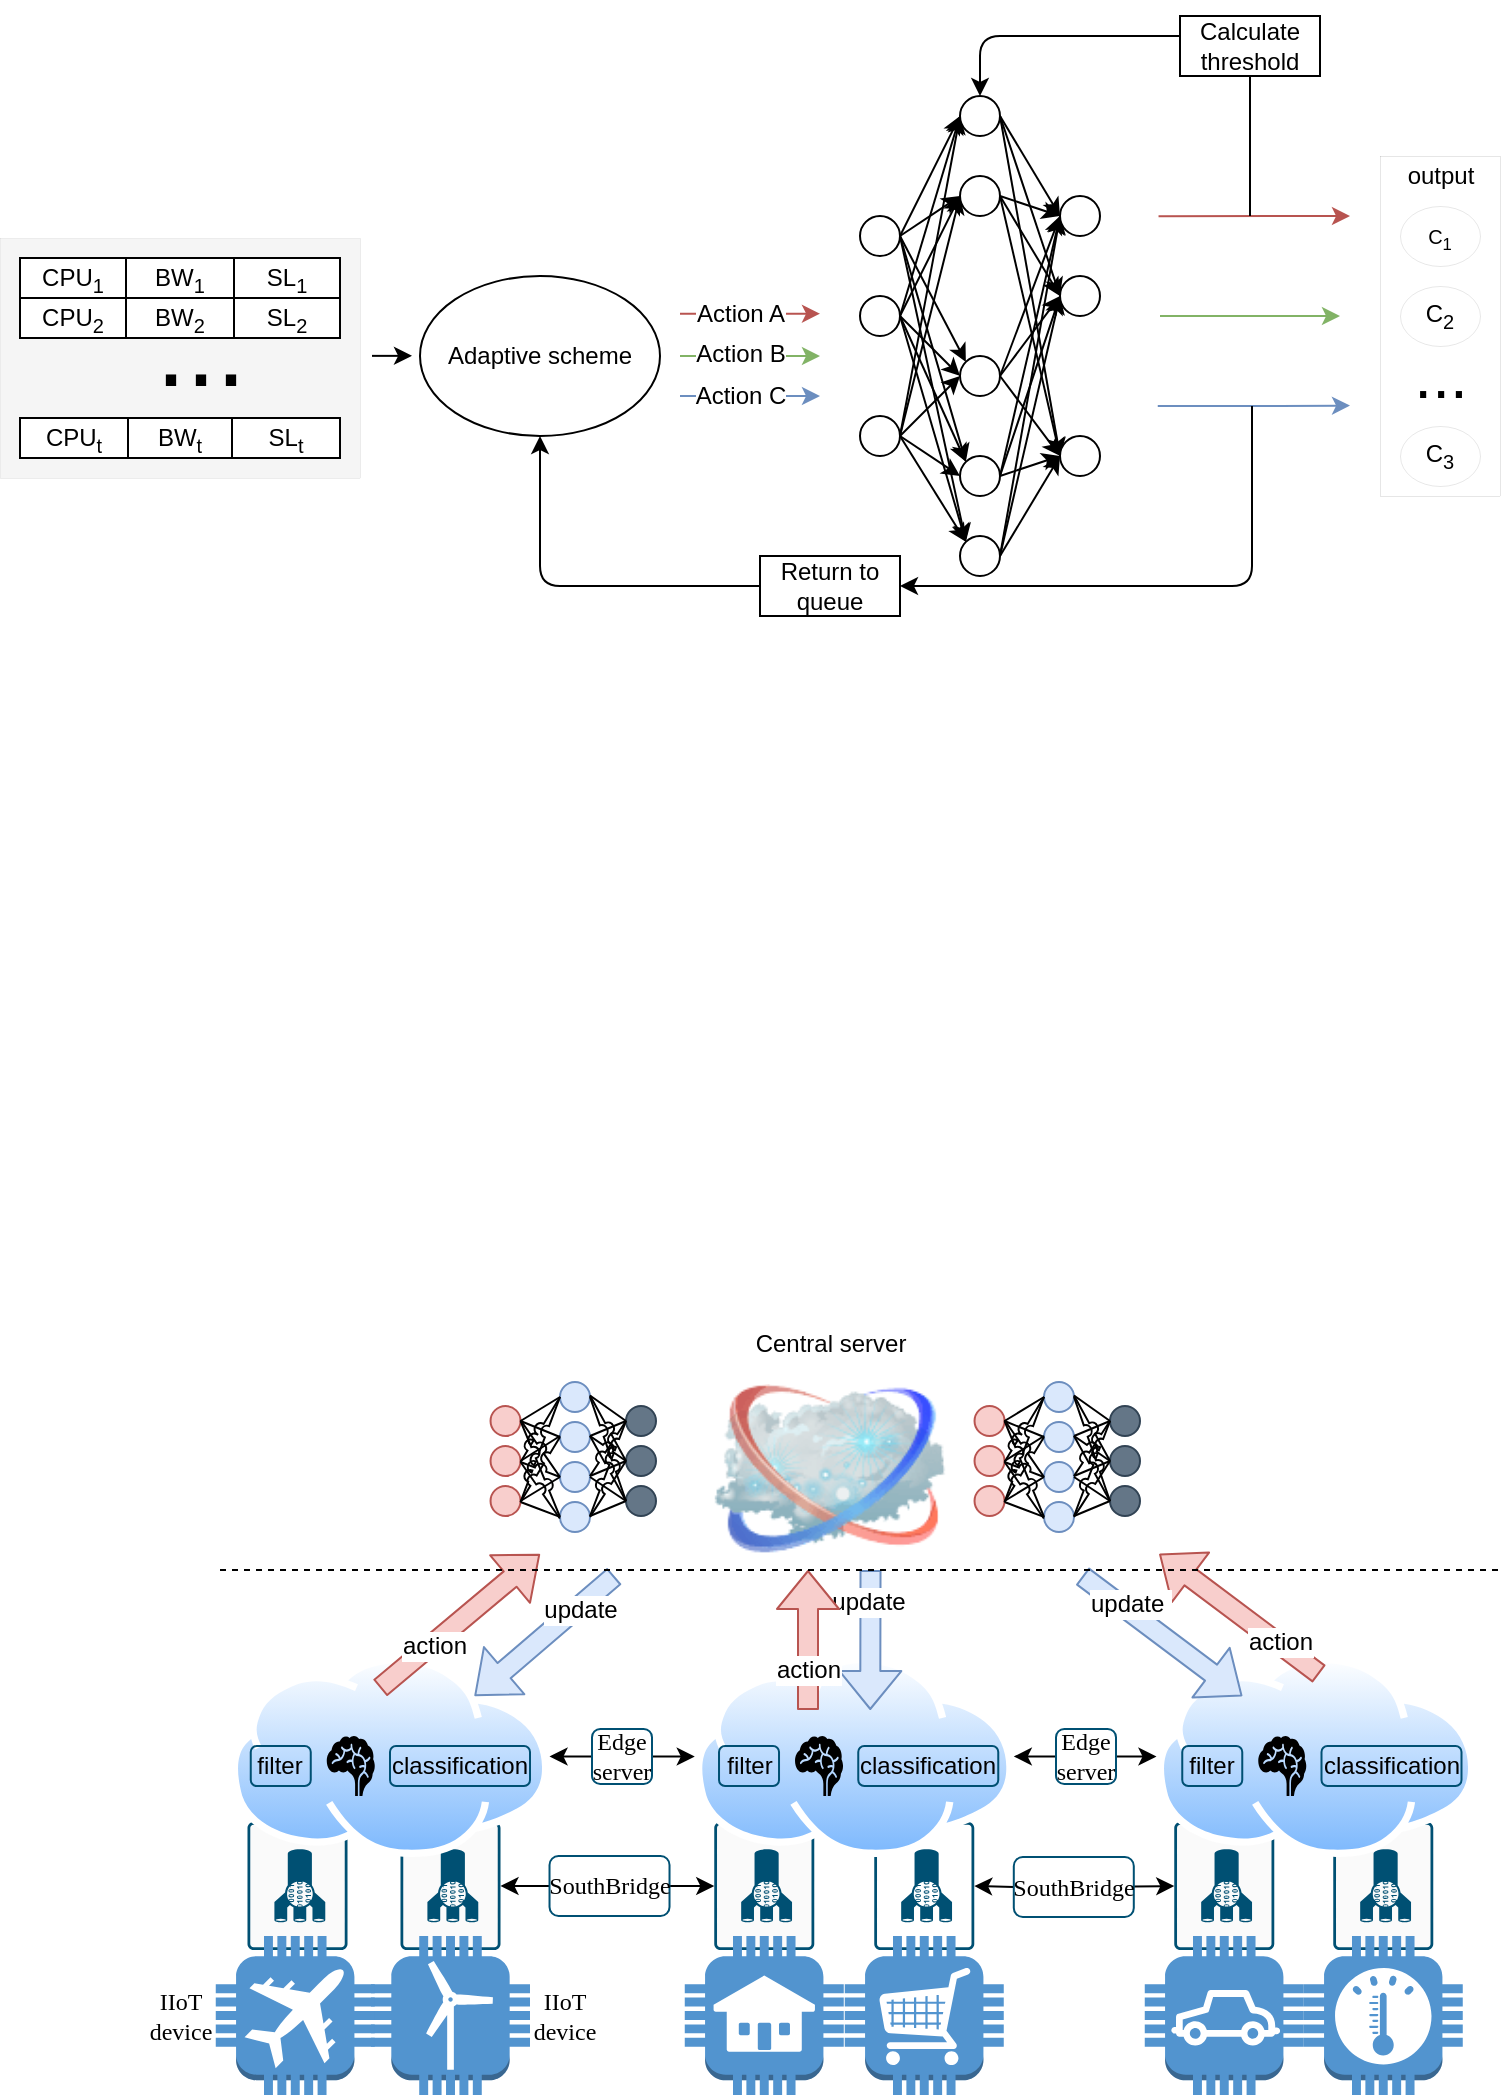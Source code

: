<mxfile>
    <diagram id="OLkbK1o3q7nJBEpYl-aO" name="第 1 页">
        <mxGraphModel dx="1216" dy="878" grid="1" gridSize="10" guides="1" tooltips="1" connect="1" arrows="1" fold="1" page="1" pageScale="1" pageWidth="827" pageHeight="1169" math="0" shadow="0">
            <root>
                <mxCell id="0"/>
                <mxCell id="1" parent="0"/>
                <mxCell id="221" value="" style="sketch=0;points=[[0.015,0.015,0],[0.985,0.015,0],[0.985,0.985,0],[0.015,0.985,0],[0.25,0,0],[0.5,0,0],[0.75,0,0],[1,0.25,0],[1,0.5,0],[1,0.75,0],[0.75,1,0],[0.5,1,0],[0.25,1,0],[0,0.75,0],[0,0.5,0],[0,0.25,0]];verticalLabelPosition=bottom;html=1;verticalAlign=top;aspect=fixed;align=center;pointerEvents=1;shape=mxgraph.cisco19.rect;prIcon=virtual_private_network_connector;fillColor=#FAFAFA;strokeColor=#005073;rotation=-90;" vertex="1" parent="1">
                    <mxGeometry x="669.63" y="1000" width="64" height="50" as="geometry"/>
                </mxCell>
                <mxCell id="222" value="" style="sketch=0;points=[[0.015,0.015,0],[0.985,0.015,0],[0.985,0.985,0],[0.015,0.985,0],[0.25,0,0],[0.5,0,0],[0.75,0,0],[1,0.25,0],[1,0.5,0],[1,0.75,0],[0.75,1,0],[0.5,1,0],[0.25,1,0],[0,0.75,0],[0,0.5,0],[0,0.25,0]];verticalLabelPosition=bottom;html=1;verticalAlign=top;aspect=fixed;align=center;pointerEvents=1;shape=mxgraph.cisco19.rect;prIcon=virtual_private_network_connector;fillColor=#FAFAFA;strokeColor=#005073;rotation=-90;" vertex="1" parent="1">
                    <mxGeometry x="590.13" y="1000" width="64" height="50" as="geometry"/>
                </mxCell>
                <mxCell id="223" value="" style="sketch=0;points=[[0.015,0.015,0],[0.985,0.015,0],[0.985,0.985,0],[0.015,0.985,0],[0.25,0,0],[0.5,0,0],[0.75,0,0],[1,0.25,0],[1,0.5,0],[1,0.75,0],[0.75,1,0],[0.5,1,0],[0.25,1,0],[0,0.75,0],[0,0.5,0],[0,0.25,0]];verticalLabelPosition=bottom;html=1;verticalAlign=top;aspect=fixed;align=center;pointerEvents=1;shape=mxgraph.cisco19.rect;prIcon=virtual_private_network_connector;fillColor=none;strokeColor=#005073;rotation=-90;" vertex="1" parent="1">
                    <mxGeometry x="440.13" y="1000" width="64" height="50" as="geometry"/>
                </mxCell>
                <mxCell id="224" value="" style="sketch=0;points=[[0.015,0.015,0],[0.985,0.015,0],[0.985,0.985,0],[0.015,0.985,0],[0.25,0,0],[0.5,0,0],[0.75,0,0],[1,0.25,0],[1,0.5,0],[1,0.75,0],[0.75,1,0],[0.5,1,0],[0.25,1,0],[0,0.75,0],[0,0.5,0],[0,0.25,0]];verticalLabelPosition=bottom;html=1;verticalAlign=top;aspect=fixed;align=center;pointerEvents=1;shape=mxgraph.cisco19.rect;prIcon=virtual_private_network_connector;fillColor=#FAFAFA;strokeColor=#005073;rotation=-90;" vertex="1" parent="1">
                    <mxGeometry x="360.13" y="1000" width="64" height="50" as="geometry"/>
                </mxCell>
                <mxCell id="326" value="" style="sketch=0;points=[[0.015,0.015,0],[0.985,0.015,0],[0.985,0.985,0],[0.015,0.985,0],[0.25,0,0],[0.5,0,0],[0.75,0,0],[1,0.25,0],[1,0.5,0],[1,0.75,0],[0.75,1,0],[0.5,1,0],[0.25,1,0],[0,0.75,0],[0,0.5,0],[0,0.25,0]];verticalLabelPosition=bottom;html=1;verticalAlign=top;aspect=fixed;align=center;pointerEvents=1;shape=mxgraph.cisco19.rect;prIcon=virtual_private_network_connector;fillColor=#FAFAFA;strokeColor=#005073;rotation=-90;" vertex="1" parent="1">
                    <mxGeometry x="126.75" y="1000" width="64" height="50" as="geometry"/>
                </mxCell>
                <mxCell id="327" value="" style="sketch=0;points=[[0.015,0.015,0],[0.985,0.015,0],[0.985,0.985,0],[0.015,0.985,0],[0.25,0,0],[0.5,0,0],[0.75,0,0],[1,0.25,0],[1,0.5,0],[1,0.75,0],[0.75,1,0],[0.5,1,0],[0.25,1,0],[0,0.75,0],[0,0.5,0],[0,0.25,0]];verticalLabelPosition=bottom;html=1;verticalAlign=top;aspect=fixed;align=center;pointerEvents=1;shape=mxgraph.cisco19.rect;prIcon=virtual_private_network_connector;fillColor=#FAFAFA;strokeColor=#005073;rotation=-90;" vertex="1" parent="1">
                    <mxGeometry x="203.25" y="1000" width="64" height="50" as="geometry"/>
                </mxCell>
                <mxCell id="80" value="" style="endArrow=classic;html=1;fillColor=#dae8fc;strokeColor=#6c8ebf;startArrow=none;exitX=0.888;exitY=0.955;exitDx=0;exitDy=0;exitPerimeter=0;" parent="1" edge="1">
                    <mxGeometry width="50" height="50" relative="1" as="geometry">
                        <mxPoint x="588.88" y="285.05" as="sourcePoint"/>
                        <mxPoint x="685" y="284.8" as="targetPoint"/>
                        <Array as="points">
                            <mxPoint x="640" y="285"/>
                        </Array>
                    </mxGeometry>
                </mxCell>
                <mxCell id="120" value="" style="rounded=0;whiteSpace=wrap;html=1;fontSize=12;strokeWidth=0;fillColor=#f5f5f5;fontColor=#333333;strokeColor=#666666;" parent="1" vertex="1">
                    <mxGeometry x="10" y="201" width="180" height="120" as="geometry"/>
                </mxCell>
                <mxCell id="12" value="" style="endArrow=classic;html=1;fillColor=#f8cecc;strokeColor=#b85450;" parent="1" edge="1">
                    <mxGeometry width="50" height="50" relative="1" as="geometry">
                        <mxPoint x="350" y="238.82" as="sourcePoint"/>
                        <mxPoint x="420" y="238.82" as="targetPoint"/>
                    </mxGeometry>
                </mxCell>
                <mxCell id="114" value="Action A" style="edgeLabel;html=1;align=center;verticalAlign=middle;resizable=0;points=[];fontSize=12;" parent="12" vertex="1" connectable="0">
                    <mxGeometry x="-0.136" relative="1" as="geometry">
                        <mxPoint as="offset"/>
                    </mxGeometry>
                </mxCell>
                <mxCell id="36" style="edgeStyle=none;html=1;exitX=1;exitY=0.5;exitDx=0;exitDy=0;entryX=0;entryY=0.5;entryDx=0;entryDy=0;strokeWidth=1;" parent="1" source="13" target="18" edge="1">
                    <mxGeometry relative="1" as="geometry"/>
                </mxCell>
                <mxCell id="37" style="edgeStyle=none;html=1;exitX=1;exitY=0.5;exitDx=0;exitDy=0;entryX=0;entryY=0.5;entryDx=0;entryDy=0;strokeWidth=1;" parent="1" source="13" target="17" edge="1">
                    <mxGeometry relative="1" as="geometry"/>
                </mxCell>
                <mxCell id="38" style="edgeStyle=none;html=1;exitX=1;exitY=0.5;exitDx=0;exitDy=0;entryX=0;entryY=0;entryDx=0;entryDy=0;strokeWidth=1;" parent="1" source="13" target="19" edge="1">
                    <mxGeometry relative="1" as="geometry"/>
                </mxCell>
                <mxCell id="39" style="edgeStyle=none;html=1;exitX=1;exitY=0.5;exitDx=0;exitDy=0;entryX=0;entryY=0;entryDx=0;entryDy=0;strokeWidth=1;" parent="1" source="13" target="20" edge="1">
                    <mxGeometry relative="1" as="geometry"/>
                </mxCell>
                <mxCell id="40" style="edgeStyle=none;html=1;exitX=1;exitY=0.5;exitDx=0;exitDy=0;entryX=0;entryY=0;entryDx=0;entryDy=0;strokeWidth=1;" parent="1" source="13" target="21" edge="1">
                    <mxGeometry relative="1" as="geometry"/>
                </mxCell>
                <mxCell id="13" value="" style="ellipse;whiteSpace=wrap;html=1;aspect=fixed;" parent="1" vertex="1">
                    <mxGeometry x="440" y="190" width="20" height="20" as="geometry"/>
                </mxCell>
                <mxCell id="41" style="edgeStyle=none;html=1;exitX=1;exitY=0.5;exitDx=0;exitDy=0;strokeWidth=1;" parent="1" source="14" edge="1">
                    <mxGeometry relative="1" as="geometry">
                        <mxPoint x="490" y="140.0" as="targetPoint"/>
                    </mxGeometry>
                </mxCell>
                <mxCell id="42" style="edgeStyle=none;html=1;exitX=1;exitY=0.5;exitDx=0;exitDy=0;strokeWidth=1;" parent="1" source="14" edge="1">
                    <mxGeometry relative="1" as="geometry">
                        <mxPoint x="490" y="180.0" as="targetPoint"/>
                    </mxGeometry>
                </mxCell>
                <mxCell id="43" style="edgeStyle=none;html=1;exitX=1;exitY=0.5;exitDx=0;exitDy=0;entryX=0;entryY=0.5;entryDx=0;entryDy=0;strokeWidth=1;" parent="1" source="14" target="19" edge="1">
                    <mxGeometry relative="1" as="geometry"/>
                </mxCell>
                <mxCell id="44" style="edgeStyle=none;html=1;exitX=1;exitY=0.5;exitDx=0;exitDy=0;entryX=0;entryY=0;entryDx=0;entryDy=0;strokeWidth=1;" parent="1" source="14" target="20" edge="1">
                    <mxGeometry relative="1" as="geometry"/>
                </mxCell>
                <mxCell id="45" style="edgeStyle=none;html=1;exitX=1;exitY=0.5;exitDx=0;exitDy=0;entryX=0;entryY=0;entryDx=0;entryDy=0;strokeWidth=1;" parent="1" source="14" target="21" edge="1">
                    <mxGeometry relative="1" as="geometry"/>
                </mxCell>
                <mxCell id="14" value="" style="ellipse;whiteSpace=wrap;html=1;aspect=fixed;" parent="1" vertex="1">
                    <mxGeometry x="440" y="230" width="20" height="20" as="geometry"/>
                </mxCell>
                <mxCell id="47" style="edgeStyle=none;html=1;exitX=1;exitY=0.5;exitDx=0;exitDy=0;entryX=0;entryY=0.5;entryDx=0;entryDy=0;strokeWidth=1;" parent="1" source="15" target="18" edge="1">
                    <mxGeometry relative="1" as="geometry"/>
                </mxCell>
                <mxCell id="49" style="edgeStyle=none;html=1;exitX=1;exitY=0.5;exitDx=0;exitDy=0;strokeWidth=1;" parent="1" source="15" edge="1">
                    <mxGeometry relative="1" as="geometry">
                        <mxPoint x="490" y="180.0" as="targetPoint"/>
                    </mxGeometry>
                </mxCell>
                <mxCell id="50" style="edgeStyle=none;html=1;exitX=1;exitY=0.5;exitDx=0;exitDy=0;entryX=0;entryY=0.5;entryDx=0;entryDy=0;strokeWidth=1;" parent="1" source="15" target="19" edge="1">
                    <mxGeometry relative="1" as="geometry"/>
                </mxCell>
                <mxCell id="51" style="edgeStyle=none;html=1;exitX=1;exitY=0.5;exitDx=0;exitDy=0;entryX=0;entryY=0.5;entryDx=0;entryDy=0;strokeWidth=1;" parent="1" source="15" target="20" edge="1">
                    <mxGeometry relative="1" as="geometry"/>
                </mxCell>
                <mxCell id="52" style="edgeStyle=none;html=1;exitX=1;exitY=0.5;exitDx=0;exitDy=0;entryX=0;entryY=0;entryDx=0;entryDy=0;strokeWidth=1;" parent="1" source="15" target="21" edge="1">
                    <mxGeometry relative="1" as="geometry"/>
                </mxCell>
                <mxCell id="15" value="" style="ellipse;whiteSpace=wrap;html=1;aspect=fixed;" parent="1" vertex="1">
                    <mxGeometry x="440" y="290" width="20" height="20" as="geometry"/>
                </mxCell>
                <mxCell id="54" style="edgeStyle=none;html=1;exitX=1;exitY=0.5;exitDx=0;exitDy=0;strokeWidth=1;" parent="1" source="17" edge="1">
                    <mxGeometry relative="1" as="geometry">
                        <mxPoint x="540" y="190.0" as="targetPoint"/>
                    </mxGeometry>
                </mxCell>
                <mxCell id="59" style="edgeStyle=none;html=1;exitX=1;exitY=0.5;exitDx=0;exitDy=0;strokeWidth=1;" parent="1" source="17" edge="1">
                    <mxGeometry relative="1" as="geometry">
                        <mxPoint x="540" y="230" as="targetPoint"/>
                    </mxGeometry>
                </mxCell>
                <mxCell id="64" style="edgeStyle=none;html=1;exitX=1;exitY=0.5;exitDx=0;exitDy=0;strokeWidth=1;" parent="1" source="17" edge="1">
                    <mxGeometry relative="1" as="geometry">
                        <mxPoint x="540" y="310" as="targetPoint"/>
                    </mxGeometry>
                </mxCell>
                <mxCell id="17" value="" style="ellipse;whiteSpace=wrap;html=1;aspect=fixed;" parent="1" vertex="1">
                    <mxGeometry x="490" y="170" width="20" height="20" as="geometry"/>
                </mxCell>
                <mxCell id="53" style="edgeStyle=none;html=1;exitX=1;exitY=0.5;exitDx=0;exitDy=0;entryX=0;entryY=0.5;entryDx=0;entryDy=0;strokeWidth=1;" parent="1" source="18" target="22" edge="1">
                    <mxGeometry relative="1" as="geometry"/>
                </mxCell>
                <mxCell id="58" style="edgeStyle=none;html=1;exitX=1;exitY=0.5;exitDx=0;exitDy=0;entryX=0;entryY=0.5;entryDx=0;entryDy=0;strokeWidth=1;" parent="1" source="18" target="23" edge="1">
                    <mxGeometry relative="1" as="geometry"/>
                </mxCell>
                <mxCell id="63" style="edgeStyle=none;html=1;exitX=1;exitY=0.5;exitDx=0;exitDy=0;entryX=0;entryY=0.5;entryDx=0;entryDy=0;strokeWidth=1;" parent="1" source="18" target="24" edge="1">
                    <mxGeometry relative="1" as="geometry"/>
                </mxCell>
                <mxCell id="18" value="" style="ellipse;whiteSpace=wrap;html=1;aspect=fixed;" parent="1" vertex="1">
                    <mxGeometry x="490" y="130" width="20" height="20" as="geometry"/>
                </mxCell>
                <mxCell id="55" style="edgeStyle=none;html=1;exitX=1;exitY=0.5;exitDx=0;exitDy=0;entryX=0;entryY=0.5;entryDx=0;entryDy=0;strokeWidth=1;" parent="1" source="19" target="22" edge="1">
                    <mxGeometry relative="1" as="geometry"/>
                </mxCell>
                <mxCell id="60" style="edgeStyle=none;html=1;exitX=1;exitY=0.5;exitDx=0;exitDy=0;entryX=0;entryY=0.5;entryDx=0;entryDy=0;strokeWidth=1;" parent="1" source="19" target="23" edge="1">
                    <mxGeometry relative="1" as="geometry"/>
                </mxCell>
                <mxCell id="65" style="edgeStyle=none;html=1;exitX=1;exitY=0.5;exitDx=0;exitDy=0;strokeWidth=1;" parent="1" source="19" edge="1">
                    <mxGeometry relative="1" as="geometry">
                        <mxPoint x="540" y="310" as="targetPoint"/>
                    </mxGeometry>
                </mxCell>
                <mxCell id="19" value="" style="ellipse;whiteSpace=wrap;html=1;aspect=fixed;" parent="1" vertex="1">
                    <mxGeometry x="490" y="260" width="20" height="20" as="geometry"/>
                </mxCell>
                <mxCell id="56" style="edgeStyle=none;html=1;exitX=1;exitY=0.5;exitDx=0;exitDy=0;strokeWidth=1;" parent="1" source="20" edge="1">
                    <mxGeometry relative="1" as="geometry">
                        <mxPoint x="540" y="190.0" as="targetPoint"/>
                    </mxGeometry>
                </mxCell>
                <mxCell id="61" style="edgeStyle=none;html=1;exitX=1;exitY=0.5;exitDx=0;exitDy=0;strokeWidth=1;" parent="1" source="20" edge="1">
                    <mxGeometry relative="1" as="geometry">
                        <mxPoint x="540" y="230" as="targetPoint"/>
                    </mxGeometry>
                </mxCell>
                <mxCell id="66" style="edgeStyle=none;html=1;exitX=1;exitY=0.5;exitDx=0;exitDy=0;strokeWidth=1;" parent="1" source="20" edge="1">
                    <mxGeometry relative="1" as="geometry">
                        <mxPoint x="540" y="310" as="targetPoint"/>
                    </mxGeometry>
                </mxCell>
                <mxCell id="20" value="" style="ellipse;whiteSpace=wrap;html=1;aspect=fixed;" parent="1" vertex="1">
                    <mxGeometry x="490" y="310" width="20" height="20" as="geometry"/>
                </mxCell>
                <mxCell id="57" style="edgeStyle=none;html=1;exitX=1;exitY=0.5;exitDx=0;exitDy=0;entryX=0;entryY=0.5;entryDx=0;entryDy=0;strokeWidth=1;" parent="1" source="21" target="22" edge="1">
                    <mxGeometry relative="1" as="geometry"/>
                </mxCell>
                <mxCell id="62" style="edgeStyle=none;html=1;exitX=1;exitY=0.5;exitDx=0;exitDy=0;strokeWidth=1;" parent="1" source="21" edge="1">
                    <mxGeometry relative="1" as="geometry">
                        <mxPoint x="540" y="230" as="targetPoint"/>
                    </mxGeometry>
                </mxCell>
                <mxCell id="67" style="edgeStyle=none;html=1;exitX=1;exitY=0.5;exitDx=0;exitDy=0;strokeWidth=1;" parent="1" source="21" edge="1">
                    <mxGeometry relative="1" as="geometry">
                        <mxPoint x="540" y="310" as="targetPoint"/>
                    </mxGeometry>
                </mxCell>
                <mxCell id="21" value="" style="ellipse;whiteSpace=wrap;html=1;aspect=fixed;" parent="1" vertex="1">
                    <mxGeometry x="490" y="350" width="20" height="20" as="geometry"/>
                </mxCell>
                <mxCell id="22" value="" style="ellipse;whiteSpace=wrap;html=1;aspect=fixed;" parent="1" vertex="1">
                    <mxGeometry x="540" y="180" width="20" height="20" as="geometry"/>
                </mxCell>
                <mxCell id="23" value="" style="ellipse;whiteSpace=wrap;html=1;aspect=fixed;" parent="1" vertex="1">
                    <mxGeometry x="540" y="220" width="20" height="20" as="geometry"/>
                </mxCell>
                <mxCell id="24" value="" style="ellipse;whiteSpace=wrap;html=1;aspect=fixed;" parent="1" vertex="1">
                    <mxGeometry x="540" y="300" width="20" height="20" as="geometry"/>
                </mxCell>
                <mxCell id="68" value="Adaptive scheme" style="ellipse;whiteSpace=wrap;html=1;" parent="1" vertex="1">
                    <mxGeometry x="220" y="220" width="120" height="80" as="geometry"/>
                </mxCell>
                <mxCell id="74" value="" style="endArrow=classic;html=1;fillColor=#d5e8d4;strokeColor=#82b366;" parent="1" edge="1">
                    <mxGeometry width="50" height="50" relative="1" as="geometry">
                        <mxPoint x="350" y="260" as="sourcePoint"/>
                        <mxPoint x="420" y="260" as="targetPoint"/>
                    </mxGeometry>
                </mxCell>
                <mxCell id="115" value="Action B" style="edgeLabel;html=1;align=center;verticalAlign=middle;resizable=0;points=[];fontSize=12;" parent="74" vertex="1" connectable="0">
                    <mxGeometry x="-0.136" y="1" relative="1" as="geometry">
                        <mxPoint as="offset"/>
                    </mxGeometry>
                </mxCell>
                <mxCell id="75" value="" style="endArrow=classic;html=1;fillColor=#dae8fc;strokeColor=#6c8ebf;" parent="1" edge="1">
                    <mxGeometry width="50" height="50" relative="1" as="geometry">
                        <mxPoint x="350" y="280" as="sourcePoint"/>
                        <mxPoint x="420" y="280" as="targetPoint"/>
                    </mxGeometry>
                </mxCell>
                <mxCell id="116" value="Action C" style="edgeLabel;html=1;align=center;verticalAlign=middle;resizable=0;points=[];fontSize=12;" parent="75" vertex="1" connectable="0">
                    <mxGeometry x="-0.143" relative="1" as="geometry">
                        <mxPoint as="offset"/>
                    </mxGeometry>
                </mxCell>
                <mxCell id="76" value="" style="endArrow=classic;html=1;fillColor=#f8cecc;strokeColor=#b85450;startArrow=none;exitX=0.927;exitY=0.092;exitDx=0;exitDy=0;exitPerimeter=0;" parent="1" edge="1">
                    <mxGeometry width="50" height="50" relative="1" as="geometry">
                        <mxPoint x="589.27" y="190.12" as="sourcePoint"/>
                        <mxPoint x="685" y="190" as="targetPoint"/>
                    </mxGeometry>
                </mxCell>
                <mxCell id="81" style="edgeStyle=none;html=1;exitX=0.5;exitY=0;exitDx=0;exitDy=0;strokeWidth=1;entryX=0.5;entryY=0;entryDx=0;entryDy=0;" parent="1" source="77" target="18" edge="1">
                    <mxGeometry relative="1" as="geometry">
                        <mxPoint x="636" y="80" as="targetPoint"/>
                        <Array as="points">
                            <mxPoint x="635" y="100"/>
                            <mxPoint x="500" y="100"/>
                        </Array>
                    </mxGeometry>
                </mxCell>
                <mxCell id="77" value="Calculate threshold" style="rounded=0;whiteSpace=wrap;html=1;" parent="1" vertex="1">
                    <mxGeometry x="600" y="90" width="70" height="30" as="geometry"/>
                </mxCell>
                <mxCell id="79" value="" style="endArrow=classic;html=1;fillColor=#d5e8d4;strokeColor=#82b366;" parent="1" edge="1">
                    <mxGeometry width="50" height="50" relative="1" as="geometry">
                        <mxPoint x="590" y="240" as="sourcePoint"/>
                        <mxPoint x="680" y="240" as="targetPoint"/>
                    </mxGeometry>
                </mxCell>
                <mxCell id="83" value="" style="shape=table;html=1;whiteSpace=wrap;startSize=0;container=1;collapsible=0;childLayout=tableLayout;" parent="1" vertex="1">
                    <mxGeometry x="20" y="211" width="160" height="40" as="geometry"/>
                </mxCell>
                <mxCell id="84" value="" style="shape=partialRectangle;html=1;whiteSpace=wrap;collapsible=0;dropTarget=0;pointerEvents=0;fillColor=none;top=0;left=0;bottom=0;right=0;points=[[0,0.5],[1,0.5]];portConstraint=eastwest;" parent="83" vertex="1">
                    <mxGeometry width="160" height="20" as="geometry"/>
                </mxCell>
                <mxCell id="85" value="CPU&lt;sub&gt;1&lt;/sub&gt;" style="shape=partialRectangle;html=1;whiteSpace=wrap;connectable=0;fillColor=none;top=0;left=0;bottom=0;right=0;overflow=hidden;pointerEvents=1;" parent="84" vertex="1">
                    <mxGeometry width="53" height="20" as="geometry">
                        <mxRectangle width="53" height="20" as="alternateBounds"/>
                    </mxGeometry>
                </mxCell>
                <mxCell id="86" value="BW&lt;sub&gt;1&lt;/sub&gt;" style="shape=partialRectangle;html=1;whiteSpace=wrap;connectable=0;fillColor=none;top=0;left=0;bottom=0;right=0;overflow=hidden;pointerEvents=1;" parent="84" vertex="1">
                    <mxGeometry x="53" width="54" height="20" as="geometry">
                        <mxRectangle width="54" height="20" as="alternateBounds"/>
                    </mxGeometry>
                </mxCell>
                <mxCell id="87" value="SL&lt;sub&gt;1&lt;/sub&gt;" style="shape=partialRectangle;html=1;whiteSpace=wrap;connectable=0;fillColor=none;top=0;left=0;bottom=0;right=0;overflow=hidden;pointerEvents=1;" parent="84" vertex="1">
                    <mxGeometry x="107" width="53" height="20" as="geometry">
                        <mxRectangle width="53" height="20" as="alternateBounds"/>
                    </mxGeometry>
                </mxCell>
                <mxCell id="88" value="" style="shape=partialRectangle;html=1;whiteSpace=wrap;collapsible=0;dropTarget=0;pointerEvents=0;fillColor=none;top=0;left=0;bottom=0;right=0;points=[[0,0.5],[1,0.5]];portConstraint=eastwest;" parent="83" vertex="1">
                    <mxGeometry y="20" width="160" height="20" as="geometry"/>
                </mxCell>
                <mxCell id="89" value="CPU&lt;sub&gt;2&lt;/sub&gt;" style="shape=partialRectangle;html=1;whiteSpace=wrap;connectable=0;fillColor=none;top=0;left=0;bottom=0;right=0;overflow=hidden;pointerEvents=1;" parent="88" vertex="1">
                    <mxGeometry width="53" height="20" as="geometry">
                        <mxRectangle width="53" height="20" as="alternateBounds"/>
                    </mxGeometry>
                </mxCell>
                <mxCell id="90" value="BW&lt;sub&gt;2&lt;/sub&gt;" style="shape=partialRectangle;html=1;whiteSpace=wrap;connectable=0;fillColor=none;top=0;left=0;bottom=0;right=0;overflow=hidden;pointerEvents=1;" parent="88" vertex="1">
                    <mxGeometry x="53" width="54" height="20" as="geometry">
                        <mxRectangle width="54" height="20" as="alternateBounds"/>
                    </mxGeometry>
                </mxCell>
                <mxCell id="91" value="SL&lt;sub&gt;2&lt;/sub&gt;" style="shape=partialRectangle;html=1;whiteSpace=wrap;connectable=0;fillColor=none;top=0;left=0;bottom=0;right=0;overflow=hidden;pointerEvents=1;" parent="88" vertex="1">
                    <mxGeometry x="107" width="53" height="20" as="geometry">
                        <mxRectangle width="53" height="20" as="alternateBounds"/>
                    </mxGeometry>
                </mxCell>
                <mxCell id="96" value="" style="shape=table;html=1;whiteSpace=wrap;startSize=0;container=1;collapsible=0;childLayout=tableLayout;" parent="1" vertex="1">
                    <mxGeometry x="20" y="291" width="160" height="20" as="geometry"/>
                </mxCell>
                <mxCell id="97" value="" style="shape=partialRectangle;html=1;whiteSpace=wrap;collapsible=0;dropTarget=0;pointerEvents=0;fillColor=none;top=0;left=0;bottom=0;right=0;points=[[0,0.5],[1,0.5]];portConstraint=eastwest;" parent="96" vertex="1">
                    <mxGeometry width="160" height="20" as="geometry"/>
                </mxCell>
                <mxCell id="98" value="CPU&lt;sub&gt;t&lt;/sub&gt;" style="shape=partialRectangle;html=1;whiteSpace=wrap;connectable=0;fillColor=none;top=0;left=0;bottom=0;right=0;overflow=hidden;pointerEvents=1;" parent="97" vertex="1">
                    <mxGeometry width="54" height="20" as="geometry">
                        <mxRectangle width="54" height="20" as="alternateBounds"/>
                    </mxGeometry>
                </mxCell>
                <mxCell id="99" value="BW&lt;sub&gt;t&lt;/sub&gt;" style="shape=partialRectangle;html=1;whiteSpace=wrap;connectable=0;fillColor=none;top=0;left=0;bottom=0;right=0;overflow=hidden;pointerEvents=1;" parent="97" vertex="1">
                    <mxGeometry x="54" width="52" height="20" as="geometry">
                        <mxRectangle width="52" height="20" as="alternateBounds"/>
                    </mxGeometry>
                </mxCell>
                <mxCell id="100" value="SL&lt;sub&gt;t&lt;/sub&gt;" style="shape=partialRectangle;html=1;whiteSpace=wrap;connectable=0;fillColor=none;top=0;left=0;bottom=0;right=0;overflow=hidden;pointerEvents=1;" parent="97" vertex="1">
                    <mxGeometry x="106" width="54" height="20" as="geometry">
                        <mxRectangle width="54" height="20" as="alternateBounds"/>
                    </mxGeometry>
                </mxCell>
                <mxCell id="109" value="..." style="text;html=1;align=center;verticalAlign=middle;resizable=0;points=[];autosize=1;strokeColor=none;fillColor=none;strokeWidth=0;fontSize=54;" parent="1" vertex="1">
                    <mxGeometry x="80" y="221" width="60" height="70" as="geometry"/>
                </mxCell>
                <mxCell id="119" value="" style="endArrow=classic;html=1;fontSize=12;strokeWidth=1;" parent="1" edge="1">
                    <mxGeometry width="50" height="50" relative="1" as="geometry">
                        <mxPoint x="196" y="259.93" as="sourcePoint"/>
                        <mxPoint x="216" y="259.93" as="targetPoint"/>
                    </mxGeometry>
                </mxCell>
                <mxCell id="121" value="" style="rounded=0;whiteSpace=wrap;html=1;fontSize=12;strokeWidth=0;" parent="1" vertex="1">
                    <mxGeometry x="700" y="160" width="60" height="170" as="geometry"/>
                </mxCell>
                <mxCell id="129" style="edgeStyle=none;html=1;exitX=0;exitY=0.5;exitDx=0;exitDy=0;entryX=0.5;entryY=1;entryDx=0;entryDy=0;fontSize=12;strokeWidth=1;" parent="1" source="117" target="68" edge="1">
                    <mxGeometry relative="1" as="geometry">
                        <Array as="points">
                            <mxPoint x="280" y="375"/>
                        </Array>
                    </mxGeometry>
                </mxCell>
                <mxCell id="117" value="Return to queue" style="rounded=0;whiteSpace=wrap;html=1;" parent="1" vertex="1">
                    <mxGeometry x="390" y="360" width="70" height="30" as="geometry"/>
                </mxCell>
                <mxCell id="127" value="" style="endArrow=none;html=1;fontSize=12;strokeWidth=1;entryX=0.5;entryY=1;entryDx=0;entryDy=0;" parent="1" target="77" edge="1">
                    <mxGeometry width="50" height="50" relative="1" as="geometry">
                        <mxPoint x="635" y="190" as="sourcePoint"/>
                        <mxPoint x="550" y="160" as="targetPoint"/>
                    </mxGeometry>
                </mxCell>
                <mxCell id="132" value="" style="endArrow=classic;html=1;fontSize=12;strokeWidth=1;entryX=1;entryY=0.5;entryDx=0;entryDy=0;" parent="1" target="117" edge="1">
                    <mxGeometry width="50" height="50" relative="1" as="geometry">
                        <mxPoint x="636" y="285" as="sourcePoint"/>
                        <mxPoint x="466" y="370" as="targetPoint"/>
                        <Array as="points">
                            <mxPoint x="636" y="375"/>
                        </Array>
                    </mxGeometry>
                </mxCell>
                <mxCell id="133" value="output" style="text;html=1;align=center;verticalAlign=middle;resizable=0;points=[];autosize=1;strokeColor=none;fillColor=none;fontSize=12;" parent="1" vertex="1">
                    <mxGeometry x="705" y="160" width="50" height="20" as="geometry"/>
                </mxCell>
                <mxCell id="134" value="&lt;span style=&quot;font-size: 10px&quot;&gt;C&lt;sub&gt;1&lt;/sub&gt;&lt;/span&gt;" style="ellipse;whiteSpace=wrap;html=1;fontSize=12;strokeWidth=0;" parent="1" vertex="1">
                    <mxGeometry x="710" y="185" width="40" height="30" as="geometry"/>
                </mxCell>
                <mxCell id="135" value="C&lt;sub&gt;2&lt;/sub&gt;" style="ellipse;whiteSpace=wrap;html=1;fontSize=12;strokeWidth=0;" parent="1" vertex="1">
                    <mxGeometry x="710" y="225" width="40" height="30" as="geometry"/>
                </mxCell>
                <mxCell id="136" value="C&lt;sub&gt;3&lt;/sub&gt;" style="ellipse;whiteSpace=wrap;html=1;fontSize=12;strokeWidth=0;" parent="1" vertex="1">
                    <mxGeometry x="710" y="295" width="40" height="30" as="geometry"/>
                </mxCell>
                <mxCell id="137" value="..." style="text;html=1;align=center;verticalAlign=middle;resizable=0;points=[];autosize=1;strokeColor=none;fillColor=none;strokeWidth=0;fontSize=32;" parent="1" vertex="1">
                    <mxGeometry x="710" y="250" width="40" height="40" as="geometry"/>
                </mxCell>
                <mxCell id="138" value="" style="image;html=1;image=img/lib/clip_art/networking/Cloud_128x128.png" vertex="1" parent="1">
                    <mxGeometry x="365.56" y="774" width="118.88" height="85" as="geometry"/>
                </mxCell>
                <mxCell id="208" value="" style="outlineConnect=0;dashed=0;verticalLabelPosition=bottom;verticalAlign=top;align=center;html=1;shape=mxgraph.aws3.windfarm;fillColor=#5294CF;gradientColor=none;fontSize=12;" vertex="1" parent="1">
                    <mxGeometry x="195.5" y="1050" width="79.5" height="79.5" as="geometry"/>
                </mxCell>
                <mxCell id="209" value="" style="outlineConnect=0;dashed=0;verticalLabelPosition=bottom;verticalAlign=top;align=center;html=1;shape=mxgraph.aws3.house;fillColor=#5294CF;gradientColor=none;fontSize=12;" vertex="1" parent="1">
                    <mxGeometry x="352.38" y="1050" width="79.5" height="79.5" as="geometry"/>
                </mxCell>
                <mxCell id="210" value="" style="outlineConnect=0;dashed=0;verticalLabelPosition=bottom;verticalAlign=top;align=center;html=1;shape=mxgraph.aws3.cart;fillColor=#5294CF;gradientColor=none;fontSize=12;" vertex="1" parent="1">
                    <mxGeometry x="432.38" y="1050" width="79.5" height="79.5" as="geometry"/>
                </mxCell>
                <mxCell id="211" value="" style="outlineConnect=0;dashed=0;verticalLabelPosition=bottom;verticalAlign=top;align=center;html=1;shape=mxgraph.aws3.car;fillColor=#5294CF;gradientColor=none;fontSize=12;" vertex="1" parent="1">
                    <mxGeometry x="582.38" y="1050" width="79.5" height="79.5" as="geometry"/>
                </mxCell>
                <mxCell id="212" value="" style="outlineConnect=0;dashed=0;verticalLabelPosition=bottom;verticalAlign=top;align=center;html=1;shape=mxgraph.aws3.travel;fillColor=#5294CF;gradientColor=none;fontSize=12;" vertex="1" parent="1">
                    <mxGeometry x="117.88" y="1050" width="79.5" height="79.5" as="geometry"/>
                </mxCell>
                <mxCell id="213" value="" style="outlineConnect=0;dashed=0;verticalLabelPosition=bottom;verticalAlign=top;align=center;html=1;shape=mxgraph.aws3.thermostat;fillColor=#5294CF;gradientColor=none;fontSize=12;" vertex="1" parent="1">
                    <mxGeometry x="661.88" y="1050" width="79.5" height="79.5" as="geometry"/>
                </mxCell>
                <mxCell id="215" value="" style="aspect=fixed;perimeter=ellipsePerimeter;html=1;align=center;shadow=0;dashed=0;spacingTop=3;image;image=img/lib/active_directory/internet_cloud.svg;fontSize=12;" vertex="1" parent="1">
                    <mxGeometry x="125.24" y="910" width="159.52" height="100.5" as="geometry"/>
                </mxCell>
                <mxCell id="216" value="" style="aspect=fixed;perimeter=ellipsePerimeter;html=1;align=center;shadow=0;dashed=0;spacingTop=3;image;image=img/lib/active_directory/internet_cloud.svg;fontSize=12;" vertex="1" parent="1">
                    <mxGeometry x="357.38" y="910" width="159.52" height="100.5" as="geometry"/>
                </mxCell>
                <mxCell id="217" value="" style="aspect=fixed;perimeter=ellipsePerimeter;html=1;align=center;shadow=0;dashed=0;spacingTop=3;image;image=img/lib/active_directory/internet_cloud.svg;fontSize=12;" vertex="1" parent="1">
                    <mxGeometry x="588.24" y="910" width="159.52" height="100.5" as="geometry"/>
                </mxCell>
                <mxCell id="228" value="" style="shape=mxgraph.signs.healthcare.brain;html=1;pointerEvents=1;fillColor=#000000;strokeColor=none;verticalLabelPosition=bottom;verticalAlign=top;align=center;fontSize=12;" vertex="1" parent="1">
                    <mxGeometry x="173.38" y="950" width="24" height="30" as="geometry"/>
                </mxCell>
                <mxCell id="237" value="" style="shape=flexArrow;endArrow=classic;html=1;fontSize=12;fillColor=#f8cecc;strokeColor=#b85450;" edge="1" parent="1">
                    <mxGeometry width="50" height="50" relative="1" as="geometry">
                        <mxPoint x="200" y="926" as="sourcePoint"/>
                        <mxPoint x="280" y="859" as="targetPoint"/>
                    </mxGeometry>
                </mxCell>
                <mxCell id="330" value="action" style="edgeLabel;html=1;align=center;verticalAlign=middle;resizable=0;points=[];fontSize=12;" vertex="1" connectable="0" parent="237">
                    <mxGeometry x="-0.345" y="-1" relative="1" as="geometry">
                        <mxPoint as="offset"/>
                    </mxGeometry>
                </mxCell>
                <mxCell id="238" value="" style="shape=flexArrow;endArrow=classic;html=1;fontSize=12;fillColor=#dae8fc;strokeColor=#6c8ebf;" edge="1" parent="1">
                    <mxGeometry width="50" height="50" relative="1" as="geometry">
                        <mxPoint x="317.25" y="870" as="sourcePoint"/>
                        <mxPoint x="247.25" y="930" as="targetPoint"/>
                    </mxGeometry>
                </mxCell>
                <mxCell id="331" value="update" style="edgeLabel;html=1;align=center;verticalAlign=middle;resizable=0;points=[];fontSize=12;" vertex="1" connectable="0" parent="238">
                    <mxGeometry x="-0.472" y="1" relative="1" as="geometry">
                        <mxPoint as="offset"/>
                    </mxGeometry>
                </mxCell>
                <mxCell id="239" value="" style="shape=flexArrow;endArrow=classic;html=1;fontSize=12;fillColor=#dae8fc;strokeColor=#6c8ebf;" edge="1" parent="1">
                    <mxGeometry width="50" height="50" relative="1" as="geometry">
                        <mxPoint x="445.26" y="867" as="sourcePoint"/>
                        <mxPoint x="445.13" y="937" as="targetPoint"/>
                    </mxGeometry>
                </mxCell>
                <mxCell id="333" value="update" style="edgeLabel;html=1;align=center;verticalAlign=middle;resizable=0;points=[];fontSize=12;" vertex="1" connectable="0" parent="239">
                    <mxGeometry x="-0.561" y="-1" relative="1" as="geometry">
                        <mxPoint as="offset"/>
                    </mxGeometry>
                </mxCell>
                <mxCell id="240" value="" style="shape=flexArrow;endArrow=classic;html=1;fontSize=12;fillColor=#f8cecc;strokeColor=#b85450;" edge="1" parent="1">
                    <mxGeometry width="50" height="50" relative="1" as="geometry">
                        <mxPoint x="414" y="937" as="sourcePoint"/>
                        <mxPoint x="414" y="867" as="targetPoint"/>
                    </mxGeometry>
                </mxCell>
                <mxCell id="332" value="action" style="edgeLabel;html=1;align=center;verticalAlign=middle;resizable=0;points=[];fontSize=12;" vertex="1" connectable="0" parent="240">
                    <mxGeometry x="-0.421" relative="1" as="geometry">
                        <mxPoint as="offset"/>
                    </mxGeometry>
                </mxCell>
                <mxCell id="241" value="" style="shape=flexArrow;endArrow=classic;html=1;fontSize=12;fillColor=#f8cecc;strokeColor=#b85450;" edge="1" parent="1">
                    <mxGeometry width="50" height="50" relative="1" as="geometry">
                        <mxPoint x="669.63" y="919" as="sourcePoint"/>
                        <mxPoint x="589.63" y="859" as="targetPoint"/>
                    </mxGeometry>
                </mxCell>
                <mxCell id="334" value="action" style="edgeLabel;html=1;align=center;verticalAlign=middle;resizable=0;points=[];fontSize=12;" vertex="1" connectable="0" parent="241">
                    <mxGeometry x="-0.501" y="-1" relative="1" as="geometry">
                        <mxPoint as="offset"/>
                    </mxGeometry>
                </mxCell>
                <mxCell id="242" value="" style="shape=flexArrow;endArrow=classic;html=1;fontSize=12;fillColor=#dae8fc;strokeColor=#6c8ebf;" edge="1" parent="1">
                    <mxGeometry width="50" height="50" relative="1" as="geometry">
                        <mxPoint x="551.13" y="870" as="sourcePoint"/>
                        <mxPoint x="631.13" y="930" as="targetPoint"/>
                    </mxGeometry>
                </mxCell>
                <mxCell id="335" value="update&amp;nbsp;" style="edgeLabel;html=1;align=center;verticalAlign=middle;resizable=0;points=[];fontSize=12;" vertex="1" connectable="0" parent="242">
                    <mxGeometry x="-0.46" y="3" relative="1" as="geometry">
                        <mxPoint as="offset"/>
                    </mxGeometry>
                </mxCell>
                <mxCell id="243" value="" style="endArrow=none;dashed=1;html=1;fontSize=12;" edge="1" parent="1">
                    <mxGeometry width="50" height="50" relative="1" as="geometry">
                        <mxPoint x="120" y="867" as="sourcePoint"/>
                        <mxPoint x="760" y="867" as="targetPoint"/>
                    </mxGeometry>
                </mxCell>
                <mxCell id="244" value="Central server" style="text;html=1;align=center;verticalAlign=middle;resizable=0;points=[];autosize=1;strokeColor=none;fillColor=none;fontSize=12;" vertex="1" parent="1">
                    <mxGeometry x="380" y="744" width="90" height="20" as="geometry"/>
                </mxCell>
                <mxCell id="245" value="" style="ellipse;whiteSpace=wrap;html=1;aspect=fixed;fontSize=12;fillColor=#f8cecc;strokeColor=#b85450;" vertex="1" parent="1">
                    <mxGeometry x="255.27" y="785" width="15" height="15" as="geometry"/>
                </mxCell>
                <mxCell id="246" value="" style="ellipse;whiteSpace=wrap;html=1;aspect=fixed;fontSize=12;fillColor=#f8cecc;strokeColor=#b85450;" vertex="1" parent="1">
                    <mxGeometry x="255.27" y="825" width="15" height="15" as="geometry"/>
                </mxCell>
                <mxCell id="247" value="" style="ellipse;whiteSpace=wrap;html=1;aspect=fixed;fontSize=12;fillColor=#f8cecc;strokeColor=#b85450;" vertex="1" parent="1">
                    <mxGeometry x="255.27" y="805" width="15" height="15" as="geometry"/>
                </mxCell>
                <mxCell id="248" value="" style="ellipse;whiteSpace=wrap;html=1;aspect=fixed;fontSize=12;fillColor=#dae8fc;strokeColor=#6c8ebf;" vertex="1" parent="1">
                    <mxGeometry x="290" y="833" width="15" height="15" as="geometry"/>
                </mxCell>
                <mxCell id="249" value="" style="ellipse;whiteSpace=wrap;html=1;aspect=fixed;fontSize=12;fillColor=#dae8fc;strokeColor=#6c8ebf;" vertex="1" parent="1">
                    <mxGeometry x="290" y="813" width="15" height="15" as="geometry"/>
                </mxCell>
                <mxCell id="250" value="" style="ellipse;whiteSpace=wrap;html=1;aspect=fixed;fontSize=12;fillColor=#dae8fc;strokeColor=#6c8ebf;" vertex="1" parent="1">
                    <mxGeometry x="290" y="793" width="15" height="15" as="geometry"/>
                </mxCell>
                <mxCell id="251" value="" style="ellipse;whiteSpace=wrap;html=1;aspect=fixed;fontSize=12;fillColor=#dae8fc;strokeColor=#6c8ebf;" vertex="1" parent="1">
                    <mxGeometry x="290" y="773" width="15" height="15" as="geometry"/>
                </mxCell>
                <mxCell id="256" value="" style="ellipse;whiteSpace=wrap;html=1;aspect=fixed;fontSize=12;fillColor=#647687;fontColor=#ffffff;strokeColor=#314354;" vertex="1" parent="1">
                    <mxGeometry x="323" y="785" width="15" height="15" as="geometry"/>
                </mxCell>
                <mxCell id="257" value="" style="ellipse;whiteSpace=wrap;html=1;aspect=fixed;fontSize=12;fillColor=#647687;fontColor=#ffffff;strokeColor=#314354;" vertex="1" parent="1">
                    <mxGeometry x="323" y="825" width="15" height="15" as="geometry"/>
                </mxCell>
                <mxCell id="258" value="" style="ellipse;whiteSpace=wrap;html=1;aspect=fixed;fontSize=12;fillColor=#647687;fontColor=#ffffff;strokeColor=#314354;" vertex="1" parent="1">
                    <mxGeometry x="323" y="805" width="15" height="15" as="geometry"/>
                </mxCell>
                <mxCell id="265" value="" style="endArrow=none;html=1;fontSize=12;strokeColor=default;entryX=0;entryY=0.5;entryDx=0;entryDy=0;exitX=1;exitY=0.5;exitDx=0;exitDy=0;" edge="1" parent="1" source="245" target="251">
                    <mxGeometry width="50" height="50" relative="1" as="geometry">
                        <mxPoint x="270.27" y="790" as="sourcePoint"/>
                        <mxPoint x="320.27" y="740" as="targetPoint"/>
                    </mxGeometry>
                </mxCell>
                <mxCell id="267" value="" style="endArrow=none;html=1;fontSize=12;strokeColor=default;exitX=1;exitY=0.5;exitDx=0;exitDy=0;" edge="1" parent="1" source="247">
                    <mxGeometry width="50" height="50" relative="1" as="geometry">
                        <mxPoint x="270.27" y="818" as="sourcePoint"/>
                        <mxPoint x="290" y="800" as="targetPoint"/>
                    </mxGeometry>
                </mxCell>
                <mxCell id="268" value="" style="endArrow=none;html=1;fontSize=12;strokeColor=default;exitX=1;exitY=0.5;exitDx=0;exitDy=0;entryX=0;entryY=0.5;entryDx=0;entryDy=0;" edge="1" parent="1" source="246" target="249">
                    <mxGeometry width="50" height="50" relative="1" as="geometry">
                        <mxPoint x="280" y="834" as="sourcePoint"/>
                        <mxPoint x="299.73" y="825" as="targetPoint"/>
                    </mxGeometry>
                </mxCell>
                <mxCell id="269" value="" style="endArrow=none;html=1;fontSize=12;strokeColor=default;entryX=0;entryY=0.5;entryDx=0;entryDy=0;exitX=1;exitY=0.5;exitDx=0;exitDy=0;" edge="1" parent="1" source="245" target="250">
                    <mxGeometry width="50" height="50" relative="1" as="geometry">
                        <mxPoint x="270.27" y="779.75" as="sourcePoint"/>
                        <mxPoint x="290.0" y="770.25" as="targetPoint"/>
                    </mxGeometry>
                </mxCell>
                <mxCell id="270" value="" style="endArrow=none;html=1;fontSize=12;strokeColor=default;entryX=0;entryY=0.5;entryDx=0;entryDy=0;" edge="1" parent="1" target="256">
                    <mxGeometry width="50" height="50" relative="1" as="geometry">
                        <mxPoint x="305" y="800" as="sourcePoint"/>
                        <mxPoint x="324.73" y="790.5" as="targetPoint"/>
                    </mxGeometry>
                </mxCell>
                <mxCell id="271" value="" style="endArrow=none;html=1;fontSize=12;strokeColor=default;entryX=0;entryY=0.5;entryDx=0;entryDy=0;" edge="1" parent="1" target="258">
                    <mxGeometry width="50" height="50" relative="1" as="geometry">
                        <mxPoint x="305" y="820" as="sourcePoint"/>
                        <mxPoint x="324.73" y="810.5" as="targetPoint"/>
                    </mxGeometry>
                </mxCell>
                <mxCell id="272" value="" style="endArrow=none;html=1;fontSize=12;strokeColor=default;entryX=0;entryY=0.5;entryDx=0;entryDy=0;" edge="1" parent="1" target="257">
                    <mxGeometry width="50" height="50" relative="1" as="geometry">
                        <mxPoint x="305" y="840" as="sourcePoint"/>
                        <mxPoint x="324.73" y="830.5" as="targetPoint"/>
                    </mxGeometry>
                </mxCell>
                <mxCell id="273" value="" style="endArrow=none;html=1;fontSize=12;strokeColor=default;exitX=0;exitY=0.5;exitDx=0;exitDy=0;jumpStyle=arc;" edge="1" parent="1" source="249">
                    <mxGeometry width="50" height="50" relative="1" as="geometry">
                        <mxPoint x="290.81" y="805" as="sourcePoint"/>
                        <mxPoint x="270.27" y="792" as="targetPoint"/>
                    </mxGeometry>
                </mxCell>
                <mxCell id="274" value="" style="endArrow=none;html=1;fontSize=12;strokeColor=default;jumpStyle=arc;entryX=1;entryY=0.5;entryDx=0;entryDy=0;exitX=0;exitY=0.5;exitDx=0;exitDy=0;" edge="1" parent="1" source="248" target="245">
                    <mxGeometry width="50" height="50" relative="1" as="geometry">
                        <mxPoint x="220" y="815" as="sourcePoint"/>
                        <mxPoint x="270" y="765" as="targetPoint"/>
                    </mxGeometry>
                </mxCell>
                <mxCell id="275" value="" style="endArrow=none;html=1;fontSize=12;strokeColor=default;jumpStyle=arc;entryX=0;entryY=0.5;entryDx=0;entryDy=0;" edge="1" parent="1" target="249">
                    <mxGeometry width="50" height="50" relative="1" as="geometry">
                        <mxPoint x="270.27" y="813" as="sourcePoint"/>
                        <mxPoint x="280.27" y="823" as="targetPoint"/>
                    </mxGeometry>
                </mxCell>
                <mxCell id="276" value="" style="endArrow=none;html=1;fontSize=12;strokeColor=default;entryX=0;entryY=0.5;entryDx=0;entryDy=0;jumpStyle=arc;" edge="1" parent="1" target="258">
                    <mxGeometry width="50" height="50" relative="1" as="geometry">
                        <mxPoint x="305" y="779.75" as="sourcePoint"/>
                        <mxPoint x="324.73" y="770.25" as="targetPoint"/>
                    </mxGeometry>
                </mxCell>
                <mxCell id="277" value="" style="endArrow=none;html=1;fontSize=12;strokeColor=default;entryX=0;entryY=0.5;entryDx=0;entryDy=0;" edge="1" parent="1" target="256">
                    <mxGeometry width="50" height="50" relative="1" as="geometry">
                        <mxPoint x="305" y="779.75" as="sourcePoint"/>
                        <mxPoint x="324.73" y="770.25" as="targetPoint"/>
                    </mxGeometry>
                </mxCell>
                <mxCell id="278" value="" style="endArrow=none;html=1;fontSize=12;strokeColor=default;jumpStyle=arc;entryX=-0.005;entryY=0.55;entryDx=0;entryDy=0;entryPerimeter=0;" edge="1" parent="1" target="248">
                    <mxGeometry width="50" height="50" relative="1" as="geometry">
                        <mxPoint x="270.27" y="813" as="sourcePoint"/>
                        <mxPoint x="280.27" y="823" as="targetPoint"/>
                    </mxGeometry>
                </mxCell>
                <mxCell id="279" value="" style="endArrow=none;html=1;fontSize=12;strokeColor=default;jumpStyle=arc;entryX=0;entryY=0.5;entryDx=0;entryDy=0;" edge="1" parent="1" target="251">
                    <mxGeometry width="50" height="50" relative="1" as="geometry">
                        <mxPoint x="270.27" y="833" as="sourcePoint"/>
                        <mxPoint x="280.27" y="843" as="targetPoint"/>
                    </mxGeometry>
                </mxCell>
                <mxCell id="280" value="" style="endArrow=none;html=1;fontSize=12;strokeColor=default;jumpStyle=arc;entryX=0;entryY=0.5;entryDx=0;entryDy=0;" edge="1" parent="1" target="248">
                    <mxGeometry width="50" height="50" relative="1" as="geometry">
                        <mxPoint x="270.27" y="833" as="sourcePoint"/>
                        <mxPoint x="280.27" y="843" as="targetPoint"/>
                    </mxGeometry>
                </mxCell>
                <mxCell id="281" value="" style="endArrow=none;html=1;fontSize=12;strokeColor=default;jumpStyle=arc;entryX=0;entryY=0.5;entryDx=0;entryDy=0;" edge="1" parent="1" target="250">
                    <mxGeometry width="50" height="50" relative="1" as="geometry">
                        <mxPoint x="270.27" y="833" as="sourcePoint"/>
                        <mxPoint x="280.27" y="843" as="targetPoint"/>
                    </mxGeometry>
                </mxCell>
                <mxCell id="282" value="" style="endArrow=none;html=1;fontSize=12;strokeColor=default;jumpStyle=arc;entryX=0;entryY=0.5;entryDx=0;entryDy=0;" edge="1" parent="1" target="251">
                    <mxGeometry width="50" height="50" relative="1" as="geometry">
                        <mxPoint x="270.27" y="813" as="sourcePoint"/>
                        <mxPoint x="280.27" y="823" as="targetPoint"/>
                    </mxGeometry>
                </mxCell>
                <mxCell id="283" value="" style="endArrow=none;html=1;fontSize=12;strokeColor=default;entryX=0;entryY=0.5;entryDx=0;entryDy=0;exitX=1;exitY=0.5;exitDx=0;exitDy=0;jumpStyle=arc;" edge="1" parent="1" source="251" target="257">
                    <mxGeometry width="50" height="50" relative="1" as="geometry">
                        <mxPoint x="320.64" y="782.5" as="sourcePoint"/>
                        <mxPoint x="340.37" y="773" as="targetPoint"/>
                    </mxGeometry>
                </mxCell>
                <mxCell id="284" value="" style="endArrow=none;html=1;fontSize=12;strokeColor=default;entryX=0;entryY=0.5;entryDx=0;entryDy=0;jumpStyle=arc;" edge="1" parent="1" target="258">
                    <mxGeometry width="50" height="50" relative="1" as="geometry">
                        <mxPoint x="305" y="800" as="sourcePoint"/>
                        <mxPoint x="324.73" y="790.5" as="targetPoint"/>
                    </mxGeometry>
                </mxCell>
                <mxCell id="285" value="" style="endArrow=none;html=1;fontSize=12;strokeColor=default;entryX=0;entryY=0.5;entryDx=0;entryDy=0;jumpStyle=arc;" edge="1" parent="1" target="257">
                    <mxGeometry width="50" height="50" relative="1" as="geometry">
                        <mxPoint x="305" y="800" as="sourcePoint"/>
                        <mxPoint x="324.73" y="790.5" as="targetPoint"/>
                    </mxGeometry>
                </mxCell>
                <mxCell id="288" value="" style="endArrow=none;html=1;fontSize=12;strokeColor=default;jumpStyle=arc;entryX=0;entryY=0.5;entryDx=0;entryDy=0;" edge="1" parent="1" target="256">
                    <mxGeometry width="50" height="50" relative="1" as="geometry">
                        <mxPoint x="305" y="820" as="sourcePoint"/>
                        <mxPoint x="350" y="825" as="targetPoint"/>
                    </mxGeometry>
                </mxCell>
                <mxCell id="289" value="" style="endArrow=none;html=1;fontSize=12;strokeColor=default;entryX=1;entryY=0.5;entryDx=0;entryDy=0;jumpStyle=arc;exitX=0;exitY=0.5;exitDx=0;exitDy=0;" edge="1" parent="1" source="257" target="249">
                    <mxGeometry width="50" height="50" relative="1" as="geometry">
                        <mxPoint x="360.27" y="825" as="sourcePoint"/>
                        <mxPoint x="380.0" y="815.5" as="targetPoint"/>
                    </mxGeometry>
                </mxCell>
                <mxCell id="290" value="" style="endArrow=none;html=1;fontSize=12;strokeColor=default;entryX=0;entryY=0.5;entryDx=0;entryDy=0;jumpStyle=arc;" edge="1" parent="1" target="256">
                    <mxGeometry width="50" height="50" relative="1" as="geometry">
                        <mxPoint x="305" y="840" as="sourcePoint"/>
                        <mxPoint x="324.73" y="830.5" as="targetPoint"/>
                    </mxGeometry>
                </mxCell>
                <mxCell id="291" value="" style="endArrow=none;html=1;fontSize=12;strokeColor=default;entryX=0;entryY=0.5;entryDx=0;entryDy=0;jumpStyle=arc;exitX=1;exitY=0.5;exitDx=0;exitDy=0;" edge="1" parent="1" source="248" target="258">
                    <mxGeometry width="50" height="50" relative="1" as="geometry">
                        <mxPoint x="315" y="850" as="sourcePoint"/>
                        <mxPoint x="333.0" y="802.5" as="targetPoint"/>
                    </mxGeometry>
                </mxCell>
                <mxCell id="292" value="" style="ellipse;whiteSpace=wrap;html=1;aspect=fixed;fontSize=12;fillColor=#f8cecc;strokeColor=#b85450;" vertex="1" parent="1">
                    <mxGeometry x="497.27" y="785" width="15" height="15" as="geometry"/>
                </mxCell>
                <mxCell id="293" value="" style="ellipse;whiteSpace=wrap;html=1;aspect=fixed;fontSize=12;fillColor=#f8cecc;strokeColor=#b85450;" vertex="1" parent="1">
                    <mxGeometry x="497.27" y="825" width="15" height="15" as="geometry"/>
                </mxCell>
                <mxCell id="294" value="" style="ellipse;whiteSpace=wrap;html=1;aspect=fixed;fontSize=12;fillColor=#f8cecc;strokeColor=#b85450;" vertex="1" parent="1">
                    <mxGeometry x="497.27" y="805" width="15" height="15" as="geometry"/>
                </mxCell>
                <mxCell id="295" value="" style="ellipse;whiteSpace=wrap;html=1;aspect=fixed;fontSize=12;fillColor=#dae8fc;strokeColor=#6c8ebf;" vertex="1" parent="1">
                    <mxGeometry x="532" y="833" width="15" height="15" as="geometry"/>
                </mxCell>
                <mxCell id="296" value="" style="ellipse;whiteSpace=wrap;html=1;aspect=fixed;fontSize=12;fillColor=#dae8fc;strokeColor=#6c8ebf;" vertex="1" parent="1">
                    <mxGeometry x="532" y="813" width="15" height="15" as="geometry"/>
                </mxCell>
                <mxCell id="297" value="" style="ellipse;whiteSpace=wrap;html=1;aspect=fixed;fontSize=12;fillColor=#dae8fc;strokeColor=#6c8ebf;" vertex="1" parent="1">
                    <mxGeometry x="532" y="793" width="15" height="15" as="geometry"/>
                </mxCell>
                <mxCell id="298" value="" style="ellipse;whiteSpace=wrap;html=1;aspect=fixed;fontSize=12;fillColor=#dae8fc;strokeColor=#6c8ebf;" vertex="1" parent="1">
                    <mxGeometry x="532" y="773" width="15" height="15" as="geometry"/>
                </mxCell>
                <mxCell id="299" value="" style="ellipse;whiteSpace=wrap;html=1;aspect=fixed;fontSize=12;fillColor=#647687;fontColor=#ffffff;strokeColor=#314354;" vertex="1" parent="1">
                    <mxGeometry x="565" y="785" width="15" height="15" as="geometry"/>
                </mxCell>
                <mxCell id="300" value="" style="ellipse;whiteSpace=wrap;html=1;aspect=fixed;fontSize=12;fillColor=#647687;fontColor=#ffffff;strokeColor=#314354;" vertex="1" parent="1">
                    <mxGeometry x="565" y="825" width="15" height="15" as="geometry"/>
                </mxCell>
                <mxCell id="301" value="" style="ellipse;whiteSpace=wrap;html=1;aspect=fixed;fontSize=12;fillColor=#647687;fontColor=#ffffff;strokeColor=#314354;" vertex="1" parent="1">
                    <mxGeometry x="565" y="805" width="15" height="15" as="geometry"/>
                </mxCell>
                <mxCell id="302" value="" style="endArrow=none;html=1;fontSize=12;strokeColor=default;entryX=0;entryY=0.5;entryDx=0;entryDy=0;exitX=1;exitY=0.5;exitDx=0;exitDy=0;" edge="1" parent="1" source="292" target="298">
                    <mxGeometry width="50" height="50" relative="1" as="geometry">
                        <mxPoint x="512.27" y="790" as="sourcePoint"/>
                        <mxPoint x="562.27" y="740" as="targetPoint"/>
                    </mxGeometry>
                </mxCell>
                <mxCell id="303" value="" style="endArrow=none;html=1;fontSize=12;strokeColor=default;exitX=1;exitY=0.5;exitDx=0;exitDy=0;" edge="1" parent="1" source="294">
                    <mxGeometry width="50" height="50" relative="1" as="geometry">
                        <mxPoint x="512.27" y="818" as="sourcePoint"/>
                        <mxPoint x="532" y="800" as="targetPoint"/>
                    </mxGeometry>
                </mxCell>
                <mxCell id="304" value="" style="endArrow=none;html=1;fontSize=12;strokeColor=default;exitX=1;exitY=0.5;exitDx=0;exitDy=0;entryX=0;entryY=0.5;entryDx=0;entryDy=0;" edge="1" parent="1" source="293" target="296">
                    <mxGeometry width="50" height="50" relative="1" as="geometry">
                        <mxPoint x="522" y="834" as="sourcePoint"/>
                        <mxPoint x="541.73" y="825" as="targetPoint"/>
                    </mxGeometry>
                </mxCell>
                <mxCell id="305" value="" style="endArrow=none;html=1;fontSize=12;strokeColor=default;entryX=0;entryY=0.5;entryDx=0;entryDy=0;exitX=1;exitY=0.5;exitDx=0;exitDy=0;" edge="1" parent="1" source="292" target="297">
                    <mxGeometry width="50" height="50" relative="1" as="geometry">
                        <mxPoint x="512.27" y="779.75" as="sourcePoint"/>
                        <mxPoint x="532.0" y="770.25" as="targetPoint"/>
                    </mxGeometry>
                </mxCell>
                <mxCell id="306" value="" style="endArrow=none;html=1;fontSize=12;strokeColor=default;entryX=0;entryY=0.5;entryDx=0;entryDy=0;" edge="1" parent="1" target="299">
                    <mxGeometry width="50" height="50" relative="1" as="geometry">
                        <mxPoint x="547" y="800" as="sourcePoint"/>
                        <mxPoint x="566.73" y="790.5" as="targetPoint"/>
                    </mxGeometry>
                </mxCell>
                <mxCell id="307" value="" style="endArrow=none;html=1;fontSize=12;strokeColor=default;entryX=0;entryY=0.5;entryDx=0;entryDy=0;" edge="1" parent="1" target="301">
                    <mxGeometry width="50" height="50" relative="1" as="geometry">
                        <mxPoint x="547" y="820" as="sourcePoint"/>
                        <mxPoint x="566.73" y="810.5" as="targetPoint"/>
                    </mxGeometry>
                </mxCell>
                <mxCell id="308" value="" style="endArrow=none;html=1;fontSize=12;strokeColor=default;entryX=0;entryY=0.5;entryDx=0;entryDy=0;" edge="1" parent="1" target="300">
                    <mxGeometry width="50" height="50" relative="1" as="geometry">
                        <mxPoint x="547" y="840" as="sourcePoint"/>
                        <mxPoint x="566.73" y="830.5" as="targetPoint"/>
                    </mxGeometry>
                </mxCell>
                <mxCell id="309" value="" style="endArrow=none;html=1;fontSize=12;strokeColor=default;exitX=0;exitY=0.5;exitDx=0;exitDy=0;jumpStyle=arc;" edge="1" parent="1" source="296">
                    <mxGeometry width="50" height="50" relative="1" as="geometry">
                        <mxPoint x="532.81" y="805" as="sourcePoint"/>
                        <mxPoint x="512.27" y="792" as="targetPoint"/>
                    </mxGeometry>
                </mxCell>
                <mxCell id="310" value="" style="endArrow=none;html=1;fontSize=12;strokeColor=default;jumpStyle=arc;entryX=1;entryY=0.5;entryDx=0;entryDy=0;exitX=0;exitY=0.5;exitDx=0;exitDy=0;" edge="1" parent="1" source="295" target="292">
                    <mxGeometry width="50" height="50" relative="1" as="geometry">
                        <mxPoint x="462" y="815" as="sourcePoint"/>
                        <mxPoint x="512" y="765" as="targetPoint"/>
                    </mxGeometry>
                </mxCell>
                <mxCell id="311" value="" style="endArrow=none;html=1;fontSize=12;strokeColor=default;jumpStyle=arc;entryX=0;entryY=0.5;entryDx=0;entryDy=0;" edge="1" parent="1" target="296">
                    <mxGeometry width="50" height="50" relative="1" as="geometry">
                        <mxPoint x="512.27" y="813" as="sourcePoint"/>
                        <mxPoint x="522.27" y="823" as="targetPoint"/>
                    </mxGeometry>
                </mxCell>
                <mxCell id="312" value="" style="endArrow=none;html=1;fontSize=12;strokeColor=default;entryX=0;entryY=0.5;entryDx=0;entryDy=0;jumpStyle=arc;" edge="1" parent="1" target="301">
                    <mxGeometry width="50" height="50" relative="1" as="geometry">
                        <mxPoint x="547" y="779.75" as="sourcePoint"/>
                        <mxPoint x="566.73" y="770.25" as="targetPoint"/>
                    </mxGeometry>
                </mxCell>
                <mxCell id="313" value="" style="endArrow=none;html=1;fontSize=12;strokeColor=default;entryX=0;entryY=0.5;entryDx=0;entryDy=0;" edge="1" parent="1" target="299">
                    <mxGeometry width="50" height="50" relative="1" as="geometry">
                        <mxPoint x="547" y="779.75" as="sourcePoint"/>
                        <mxPoint x="566.73" y="770.25" as="targetPoint"/>
                    </mxGeometry>
                </mxCell>
                <mxCell id="314" value="" style="endArrow=none;html=1;fontSize=12;strokeColor=default;jumpStyle=arc;entryX=-0.005;entryY=0.55;entryDx=0;entryDy=0;entryPerimeter=0;" edge="1" parent="1" target="295">
                    <mxGeometry width="50" height="50" relative="1" as="geometry">
                        <mxPoint x="512.27" y="813" as="sourcePoint"/>
                        <mxPoint x="522.27" y="823" as="targetPoint"/>
                    </mxGeometry>
                </mxCell>
                <mxCell id="315" value="" style="endArrow=none;html=1;fontSize=12;strokeColor=default;jumpStyle=arc;entryX=0;entryY=0.5;entryDx=0;entryDy=0;" edge="1" parent="1" target="298">
                    <mxGeometry width="50" height="50" relative="1" as="geometry">
                        <mxPoint x="512.27" y="833" as="sourcePoint"/>
                        <mxPoint x="522.27" y="843" as="targetPoint"/>
                    </mxGeometry>
                </mxCell>
                <mxCell id="316" value="" style="endArrow=none;html=1;fontSize=12;strokeColor=default;jumpStyle=arc;entryX=0;entryY=0.5;entryDx=0;entryDy=0;" edge="1" parent="1" target="295">
                    <mxGeometry width="50" height="50" relative="1" as="geometry">
                        <mxPoint x="512.27" y="833" as="sourcePoint"/>
                        <mxPoint x="522.27" y="843" as="targetPoint"/>
                    </mxGeometry>
                </mxCell>
                <mxCell id="317" value="" style="endArrow=none;html=1;fontSize=12;strokeColor=default;jumpStyle=arc;entryX=0;entryY=0.5;entryDx=0;entryDy=0;" edge="1" parent="1" target="297">
                    <mxGeometry width="50" height="50" relative="1" as="geometry">
                        <mxPoint x="512.27" y="833" as="sourcePoint"/>
                        <mxPoint x="522.27" y="843" as="targetPoint"/>
                    </mxGeometry>
                </mxCell>
                <mxCell id="318" value="" style="endArrow=none;html=1;fontSize=12;strokeColor=default;jumpStyle=arc;entryX=0;entryY=0.5;entryDx=0;entryDy=0;" edge="1" parent="1" target="298">
                    <mxGeometry width="50" height="50" relative="1" as="geometry">
                        <mxPoint x="512.27" y="813" as="sourcePoint"/>
                        <mxPoint x="522.27" y="823" as="targetPoint"/>
                    </mxGeometry>
                </mxCell>
                <mxCell id="319" value="" style="endArrow=none;html=1;fontSize=12;strokeColor=default;entryX=0;entryY=0.5;entryDx=0;entryDy=0;exitX=1;exitY=0.5;exitDx=0;exitDy=0;jumpStyle=arc;" edge="1" parent="1" source="298" target="300">
                    <mxGeometry width="50" height="50" relative="1" as="geometry">
                        <mxPoint x="562.64" y="782.5" as="sourcePoint"/>
                        <mxPoint x="582.37" y="773" as="targetPoint"/>
                    </mxGeometry>
                </mxCell>
                <mxCell id="320" value="" style="endArrow=none;html=1;fontSize=12;strokeColor=default;entryX=0;entryY=0.5;entryDx=0;entryDy=0;jumpStyle=arc;" edge="1" parent="1" target="301">
                    <mxGeometry width="50" height="50" relative="1" as="geometry">
                        <mxPoint x="547" y="800" as="sourcePoint"/>
                        <mxPoint x="566.73" y="790.5" as="targetPoint"/>
                    </mxGeometry>
                </mxCell>
                <mxCell id="321" value="" style="endArrow=none;html=1;fontSize=12;strokeColor=default;entryX=0;entryY=0.5;entryDx=0;entryDy=0;jumpStyle=arc;" edge="1" parent="1" target="300">
                    <mxGeometry width="50" height="50" relative="1" as="geometry">
                        <mxPoint x="547" y="800" as="sourcePoint"/>
                        <mxPoint x="566.73" y="790.5" as="targetPoint"/>
                    </mxGeometry>
                </mxCell>
                <mxCell id="322" value="" style="endArrow=none;html=1;fontSize=12;strokeColor=default;jumpStyle=arc;entryX=0;entryY=0.5;entryDx=0;entryDy=0;" edge="1" parent="1" target="299">
                    <mxGeometry width="50" height="50" relative="1" as="geometry">
                        <mxPoint x="547" y="820" as="sourcePoint"/>
                        <mxPoint x="592" y="825" as="targetPoint"/>
                    </mxGeometry>
                </mxCell>
                <mxCell id="323" value="" style="endArrow=none;html=1;fontSize=12;strokeColor=default;entryX=1;entryY=0.5;entryDx=0;entryDy=0;jumpStyle=arc;exitX=0;exitY=0.5;exitDx=0;exitDy=0;" edge="1" parent="1" source="300" target="296">
                    <mxGeometry width="50" height="50" relative="1" as="geometry">
                        <mxPoint x="602.27" y="825" as="sourcePoint"/>
                        <mxPoint x="622.0" y="815.5" as="targetPoint"/>
                    </mxGeometry>
                </mxCell>
                <mxCell id="324" value="" style="endArrow=none;html=1;fontSize=12;strokeColor=default;entryX=0;entryY=0.5;entryDx=0;entryDy=0;jumpStyle=arc;" edge="1" parent="1" target="299">
                    <mxGeometry width="50" height="50" relative="1" as="geometry">
                        <mxPoint x="547" y="840" as="sourcePoint"/>
                        <mxPoint x="566.73" y="830.5" as="targetPoint"/>
                    </mxGeometry>
                </mxCell>
                <mxCell id="325" value="" style="endArrow=none;html=1;fontSize=12;strokeColor=default;entryX=0;entryY=0.5;entryDx=0;entryDy=0;jumpStyle=arc;exitX=1;exitY=0.5;exitDx=0;exitDy=0;" edge="1" parent="1" source="295" target="301">
                    <mxGeometry width="50" height="50" relative="1" as="geometry">
                        <mxPoint x="557" y="850" as="sourcePoint"/>
                        <mxPoint x="575.0" y="802.5" as="targetPoint"/>
                    </mxGeometry>
                </mxCell>
                <mxCell id="339" value="filter" style="rounded=1;whiteSpace=wrap;html=1;shadow=0;labelBackgroundColor=none;labelBorderColor=none;fontSize=12;strokeColor=#005073;strokeWidth=1;fillColor=none;gradientColor=none;" vertex="1" parent="1">
                    <mxGeometry x="135.38" y="955" width="30" height="20" as="geometry"/>
                </mxCell>
                <mxCell id="340" value="&lt;span&gt;classification&lt;/span&gt;" style="rounded=1;whiteSpace=wrap;html=1;shadow=0;labelBackgroundColor=none;labelBorderColor=none;fontSize=12;strokeColor=#005073;strokeWidth=1;fillColor=none;gradientColor=none;" vertex="1" parent="1">
                    <mxGeometry x="205" y="955" width="70" height="20" as="geometry"/>
                </mxCell>
                <mxCell id="341" value="" style="shape=mxgraph.signs.healthcare.brain;html=1;pointerEvents=1;fillColor=#000000;strokeColor=none;verticalLabelPosition=bottom;verticalAlign=top;align=center;fontSize=12;" vertex="1" parent="1">
                    <mxGeometry x="407.51" y="950" width="24" height="30" as="geometry"/>
                </mxCell>
                <mxCell id="342" value="filter" style="rounded=1;whiteSpace=wrap;html=1;shadow=0;labelBackgroundColor=none;labelBorderColor=none;fontSize=12;strokeColor=#005073;strokeWidth=1;fillColor=none;gradientColor=none;" vertex="1" parent="1">
                    <mxGeometry x="369.51" y="955" width="30" height="20" as="geometry"/>
                </mxCell>
                <mxCell id="343" value="&lt;span&gt;classification&lt;/span&gt;" style="rounded=1;whiteSpace=wrap;html=1;shadow=0;labelBackgroundColor=none;labelBorderColor=none;fontSize=12;strokeColor=#005073;strokeWidth=1;fillColor=none;gradientColor=none;" vertex="1" parent="1">
                    <mxGeometry x="439.13" y="955" width="70" height="20" as="geometry"/>
                </mxCell>
                <mxCell id="344" value="" style="shape=mxgraph.signs.healthcare.brain;html=1;pointerEvents=1;fillColor=#000000;strokeColor=none;verticalLabelPosition=bottom;verticalAlign=top;align=center;fontSize=12;" vertex="1" parent="1">
                    <mxGeometry x="639.13" y="950" width="24" height="30" as="geometry"/>
                </mxCell>
                <mxCell id="345" value="filter" style="rounded=1;whiteSpace=wrap;html=1;shadow=0;labelBackgroundColor=none;labelBorderColor=none;fontSize=12;strokeColor=#005073;strokeWidth=1;fillColor=none;gradientColor=none;" vertex="1" parent="1">
                    <mxGeometry x="601.13" y="955" width="30" height="20" as="geometry"/>
                </mxCell>
                <mxCell id="346" value="&lt;span&gt;classification&lt;/span&gt;" style="rounded=1;whiteSpace=wrap;html=1;shadow=0;labelBackgroundColor=none;labelBorderColor=none;fontSize=12;strokeColor=#005073;strokeWidth=1;fillColor=none;gradientColor=none;" vertex="1" parent="1">
                    <mxGeometry x="670.75" y="955" width="70" height="20" as="geometry"/>
                </mxCell>
                <mxCell id="347" value="&lt;font face=&quot;Times New Roman&quot;&gt;IIoT&lt;br&gt;device&lt;/font&gt;" style="text;html=1;align=center;verticalAlign=middle;resizable=0;points=[];autosize=1;strokeColor=none;fillColor=none;fontSize=12;" vertex="1" parent="1">
                    <mxGeometry x="75" y="1074.75" width="50" height="30" as="geometry"/>
                </mxCell>
                <mxCell id="348" value="&lt;font face=&quot;Times New Roman&quot;&gt;IIoT&lt;br&gt;device&lt;/font&gt;" style="text;html=1;align=center;verticalAlign=middle;resizable=0;points=[];autosize=1;strokeColor=none;fillColor=none;fontSize=12;" vertex="1" parent="1">
                    <mxGeometry x="267.25" y="1074.75" width="50" height="30" as="geometry"/>
                </mxCell>
                <mxCell id="351" style="edgeStyle=none;jumpStyle=arc;html=1;entryX=0.5;entryY=1;entryDx=0;entryDy=0;entryPerimeter=0;fontFamily=Times New Roman;fontSize=12;strokeColor=default;" edge="1" parent="1" source="349" target="327">
                    <mxGeometry relative="1" as="geometry"/>
                </mxCell>
                <mxCell id="352" style="edgeStyle=none;jumpStyle=arc;html=1;exitX=1;exitY=0.5;exitDx=0;exitDy=0;entryX=0.5;entryY=0;entryDx=0;entryDy=0;entryPerimeter=0;fontFamily=Times New Roman;fontSize=12;strokeColor=default;" edge="1" parent="1" source="349" target="224">
                    <mxGeometry relative="1" as="geometry"/>
                </mxCell>
                <mxCell id="349" value="SouthBridge" style="rounded=1;whiteSpace=wrap;html=1;shadow=0;labelBackgroundColor=none;labelBorderColor=none;fontFamily=Times New Roman;fontSize=12;strokeColor=#005073;strokeWidth=1;fillColor=none;gradientColor=none;" vertex="1" parent="1">
                    <mxGeometry x="284.76" y="1010" width="60" height="30" as="geometry"/>
                </mxCell>
                <mxCell id="353" style="edgeStyle=none;jumpStyle=arc;html=1;exitX=0;exitY=0.5;exitDx=0;exitDy=0;entryX=0.5;entryY=1;entryDx=0;entryDy=0;entryPerimeter=0;fontFamily=Times New Roman;fontSize=12;strokeColor=default;" edge="1" parent="1" source="350" target="223">
                    <mxGeometry relative="1" as="geometry"/>
                </mxCell>
                <mxCell id="354" style="edgeStyle=none;jumpStyle=arc;html=1;entryX=0.5;entryY=0;entryDx=0;entryDy=0;entryPerimeter=0;fontFamily=Times New Roman;fontSize=12;strokeColor=default;" edge="1" parent="1" source="350" target="222">
                    <mxGeometry relative="1" as="geometry"/>
                </mxCell>
                <mxCell id="350" value="SouthBridge" style="rounded=1;whiteSpace=wrap;html=1;shadow=0;labelBackgroundColor=none;labelBorderColor=none;fontFamily=Times New Roman;fontSize=12;strokeColor=#005073;strokeWidth=1;fillColor=none;gradientColor=none;" vertex="1" parent="1">
                    <mxGeometry x="516.9" y="1010.5" width="60" height="30" as="geometry"/>
                </mxCell>
                <mxCell id="356" style="edgeStyle=none;jumpStyle=arc;html=1;fontFamily=Times New Roman;fontSize=12;strokeColor=default;" edge="1" parent="1" source="355" target="215">
                    <mxGeometry relative="1" as="geometry"/>
                </mxCell>
                <mxCell id="357" style="edgeStyle=none;jumpStyle=arc;html=1;exitX=1;exitY=0.5;exitDx=0;exitDy=0;entryX=0;entryY=0.5;entryDx=0;entryDy=0;fontFamily=Times New Roman;fontSize=12;strokeColor=default;" edge="1" parent="1" source="355" target="216">
                    <mxGeometry relative="1" as="geometry"/>
                </mxCell>
                <mxCell id="355" value="Edge server" style="rounded=1;whiteSpace=wrap;html=1;shadow=0;labelBackgroundColor=none;labelBorderColor=none;fontFamily=Times New Roman;fontSize=12;strokeColor=#005073;strokeWidth=1;fillColor=none;gradientColor=none;" vertex="1" parent="1">
                    <mxGeometry x="306" y="946.5" width="30" height="27.5" as="geometry"/>
                </mxCell>
                <mxCell id="359" style="edgeStyle=none;jumpStyle=arc;html=1;entryX=1;entryY=0.5;entryDx=0;entryDy=0;fontFamily=Times New Roman;fontSize=12;strokeColor=default;" edge="1" parent="1" source="358" target="216">
                    <mxGeometry relative="1" as="geometry"/>
                </mxCell>
                <mxCell id="360" style="edgeStyle=none;jumpStyle=arc;html=1;exitX=1;exitY=0.5;exitDx=0;exitDy=0;entryX=0;entryY=0.5;entryDx=0;entryDy=0;fontFamily=Times New Roman;fontSize=12;strokeColor=default;" edge="1" parent="1" source="358" target="217">
                    <mxGeometry relative="1" as="geometry"/>
                </mxCell>
                <mxCell id="358" value="Edge server" style="rounded=1;whiteSpace=wrap;html=1;shadow=0;labelBackgroundColor=none;labelBorderColor=none;fontFamily=Times New Roman;fontSize=12;strokeColor=#005073;strokeWidth=1;fillColor=none;gradientColor=none;" vertex="1" parent="1">
                    <mxGeometry x="538" y="946.5" width="30" height="27.5" as="geometry"/>
                </mxCell>
            </root>
        </mxGraphModel>
    </diagram>
</mxfile>